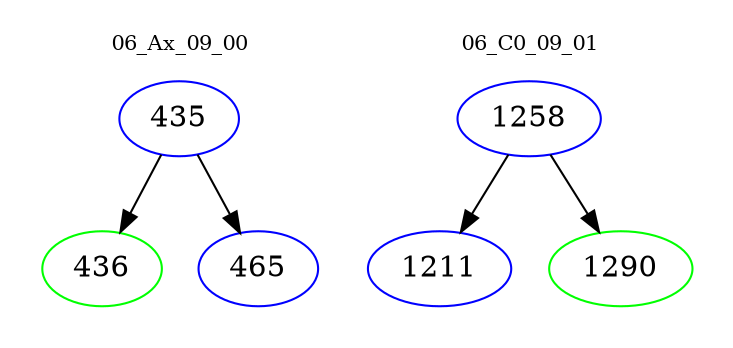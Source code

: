digraph{
subgraph cluster_0 {
color = white
label = "06_Ax_09_00";
fontsize=10;
T0_435 [label="435", color="blue"]
T0_435 -> T0_436 [color="black"]
T0_436 [label="436", color="green"]
T0_435 -> T0_465 [color="black"]
T0_465 [label="465", color="blue"]
}
subgraph cluster_1 {
color = white
label = "06_C0_09_01";
fontsize=10;
T1_1258 [label="1258", color="blue"]
T1_1258 -> T1_1211 [color="black"]
T1_1211 [label="1211", color="blue"]
T1_1258 -> T1_1290 [color="black"]
T1_1290 [label="1290", color="green"]
}
}
